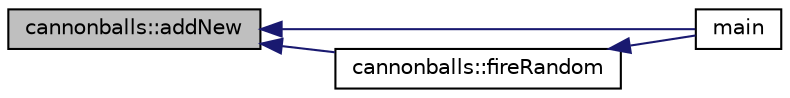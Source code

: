 digraph "cannonballs::addNew"
{
  edge [fontname="Helvetica",fontsize="10",labelfontname="Helvetica",labelfontsize="10"];
  node [fontname="Helvetica",fontsize="10",shape=record];
  rankdir="LR";
  Node3 [label="cannonballs::addNew",height=0.2,width=0.4,color="black", fillcolor="grey75", style="filled", fontcolor="black"];
  Node3 -> Node4 [dir="back",color="midnightblue",fontsize="10",style="solid",fontname="Helvetica"];
  Node4 [label="main",height=0.2,width=0.4,color="black", fillcolor="white", style="filled",URL="$db/db2/a00020.html#a0ddf1224851353fc92bfbff6f499fa97"];
  Node3 -> Node5 [dir="back",color="midnightblue",fontsize="10",style="solid",fontname="Helvetica"];
  Node5 [label="cannonballs::fireRandom",height=0.2,width=0.4,color="black", fillcolor="white", style="filled",URL="$d6/d2d/a00047.html#ace09197ba994940aaa8725c378a256d9"];
  Node5 -> Node4 [dir="back",color="midnightblue",fontsize="10",style="solid",fontname="Helvetica"];
}
